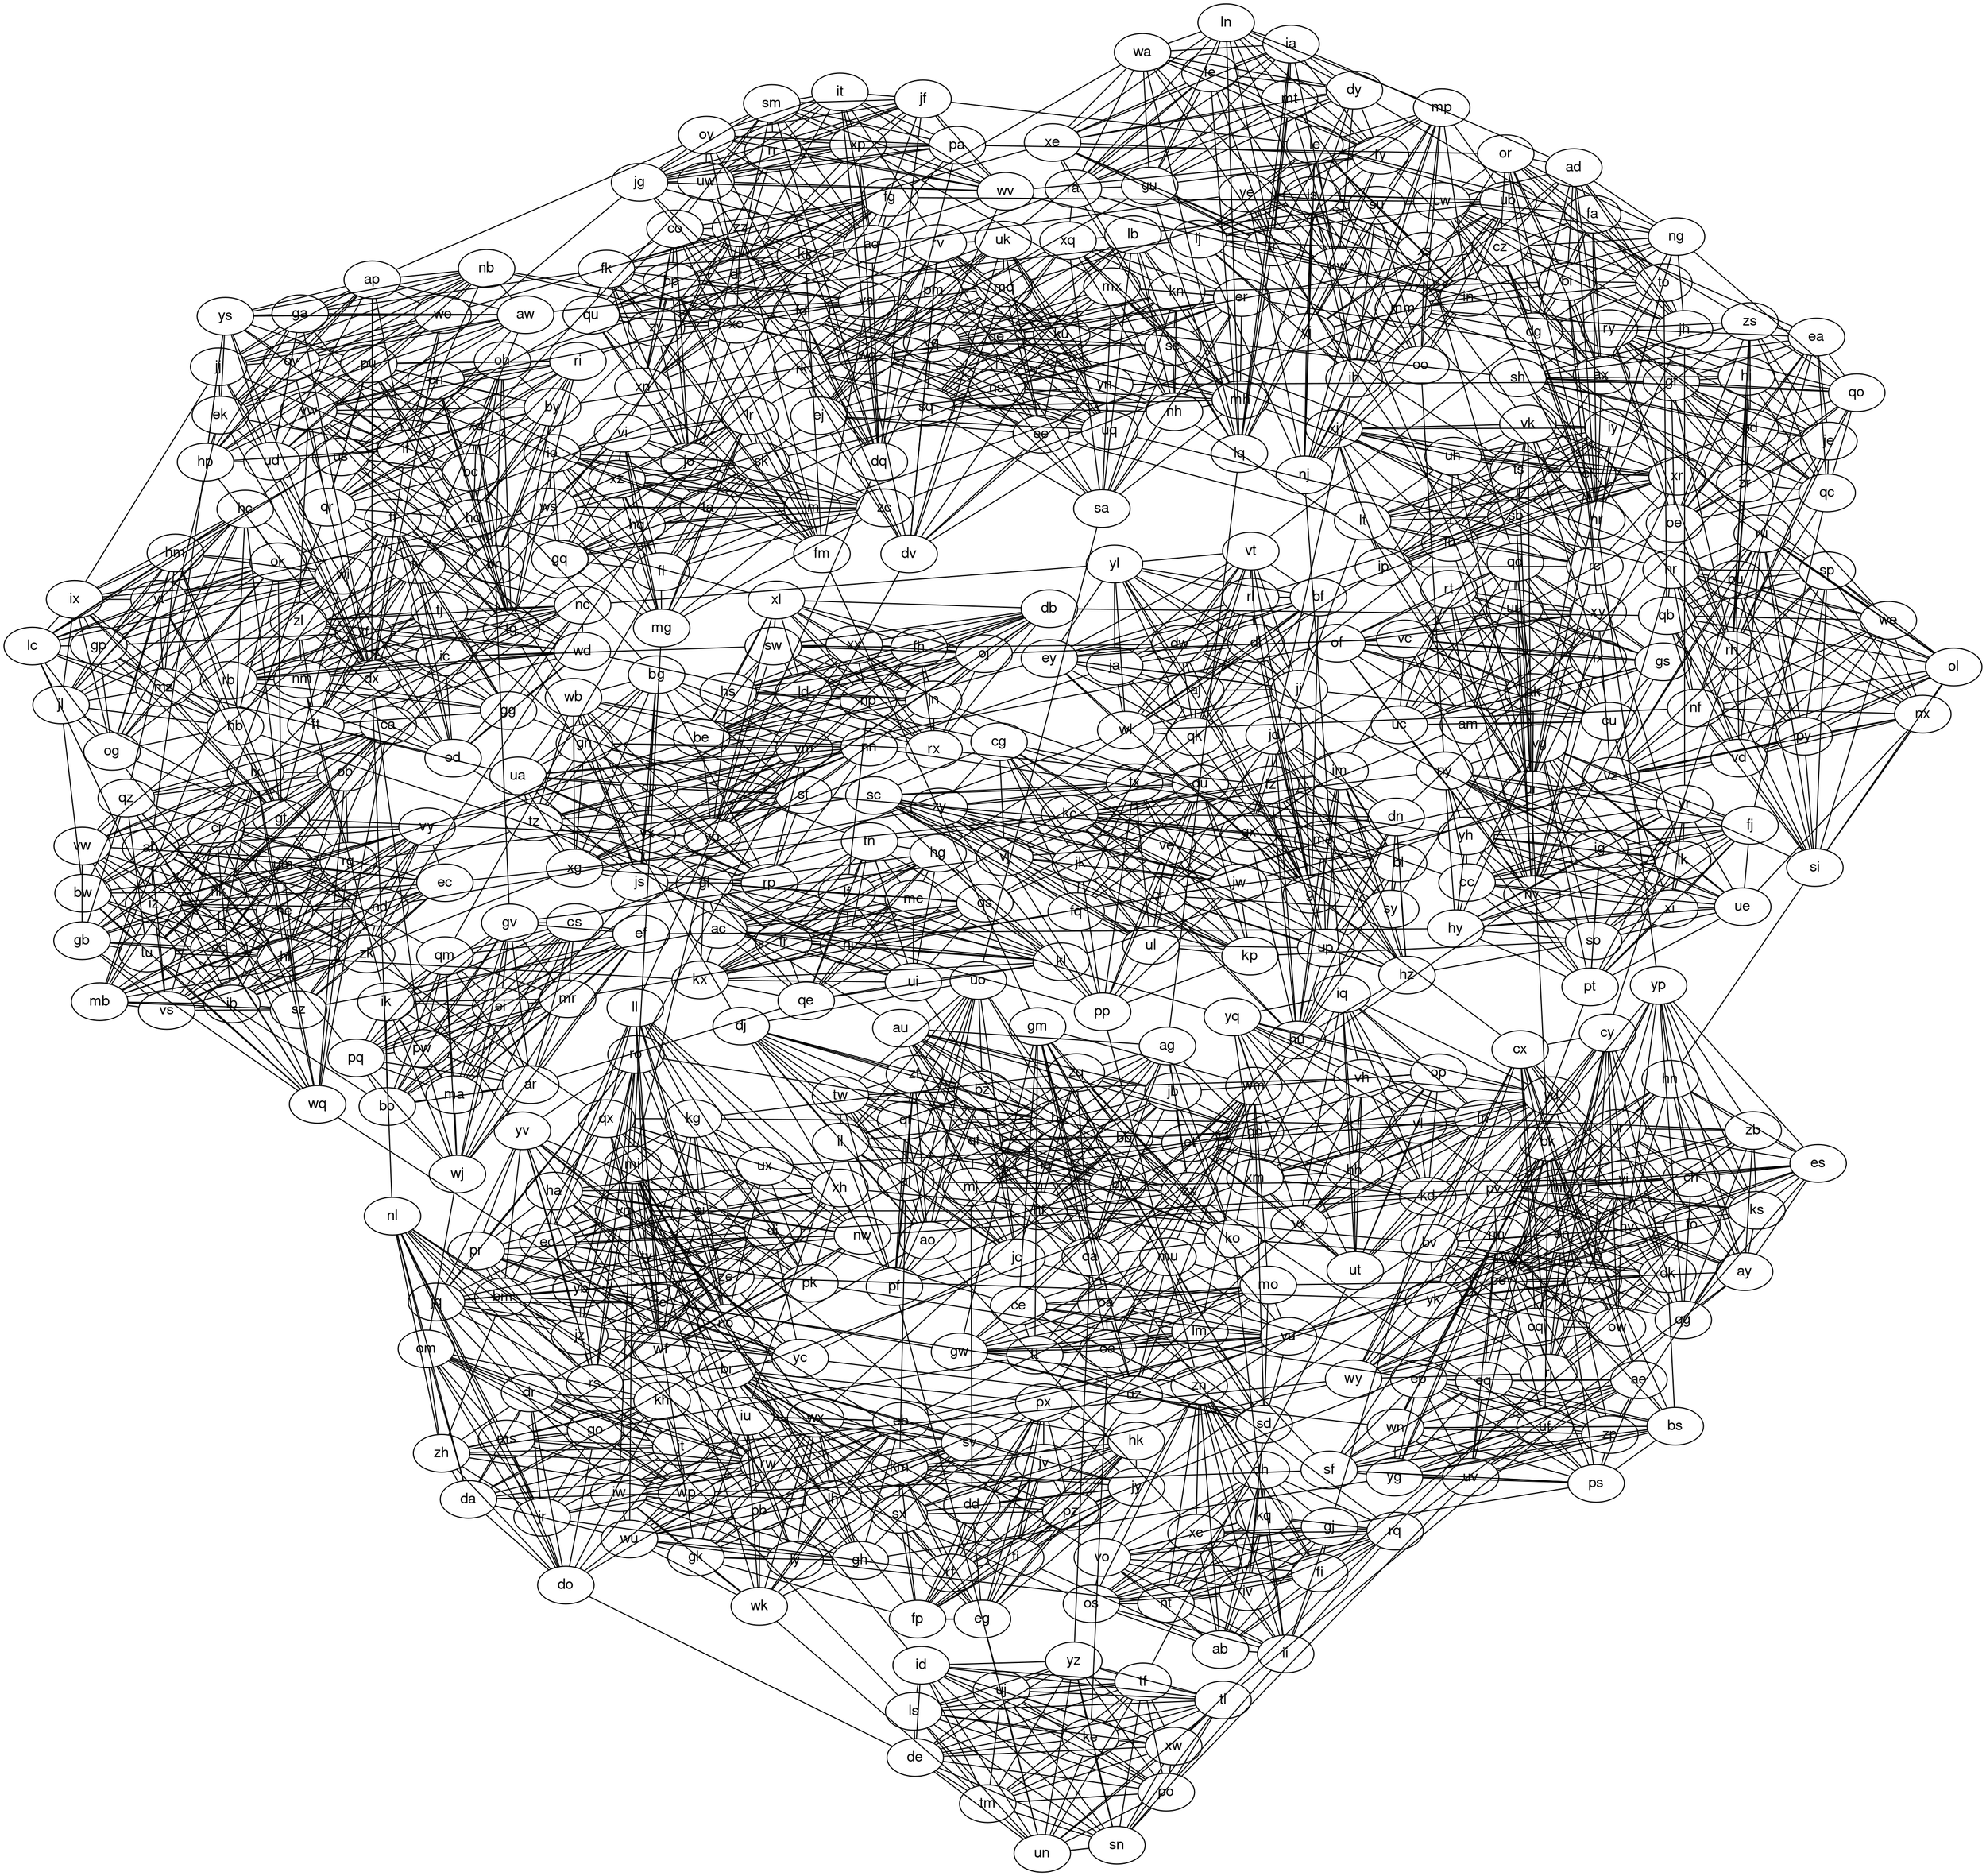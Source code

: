 
graph G {
    fontname="Helvetica,Arial,sans-serif"
	node [fontname="Helvetica,Arial,sans-serif"; ]
	edge [fontname="Helvetica,Arial,sans-serif"; ]
	layout=fdp
    concentrate=true
    ab -- { dh xc vo rq ti nt ii fi kq gj os zn iv };
    ac -- { lf ni ui fr mc sz qs hg tn kl qe gl kx };
    ad -- { bi fa or cz cw jh dg ax nr to ia mm ng };
    ae -- { bk ep yg zp rm wn bs yd uf ps uv eq sf };
    ag -- { qf na au mj gd ko hf qa zq zx jb bb lq };
    ah -- { vy sz ib iz nd ec hp cj um vs ne mb zk };
    aj -- { yl rl bf vt qk ey ja dl gi dw ji jk wl };
    ak -- { sy uu qd vc xy rt of cu nv am fx uc gs };
    al -- { ho zf bz km jc qt uo tw pf bj dj il ao };
    am -- { gs cu ve qd nv rt xy fx uc ak vc of uu };
    ao -- { go il pf zf xc bj ho tw qt uo bz dj al };
    ap -- { nb ov ek oy hp ys ga wo if aw ud dx jj };
    aq -- { jg jf pa xj dt uw dq rr oy oh xp sm it };
    ar -- { qm bo pq wj ma ef ei gv mr pw qe cs ik };
    au -- { na zq gd bb ag mj ko hf qf jb zx od qa };
    aw -- { hp dx ys if ga lj nb ud ap ek ov wo jj };
    ax -- { dg cw nr or mm bi im cz fa to ad jh ng };
    ay -- { zb ml pe es yp ch qg ks hv vr hn pv rq };
    ba -- { mu gm gw zf wm sd ce vu mo tt oa lm uz };
    bb -- { qf au zq jb wx hf qa na gd zx mj ag ko };
    bc -- { us tg cn bg qr xd by ri hd bn pu oh yw };
    be -- { sw oj nk xl rx ld db np jn yo xx fh hs };
    bf -- { qk wl ey pd aj ja dl ji gi dw vt rl yl };
    bg -- { gn vm tz js wb cp st yx xg bc nn ua rp };
    bi -- { ad dg fa ax kn xy or ng mm nr to cw jh };
    bj -- { jc dj il uo ao yi pf zf al qt ho tw bz };
    bk -- { ae ep yg ur sf eq rm zp uv ps uf bs wn };
    bl -- { fz dn kc jd gx im dl hz sy me hu up cr };
    bm -- { pr zh fc yb rs jq yc jz vn ro di yv ze };
    bn -- { yw qr xd by pu cn gv ri bc us tg hd oh };
    bo -- { pq ar pw qm ik tu ei ma wj gv mr ef cs };
    bp -- { fg fk jo fm va sk kk qu xn co xo zv zz };
    br -- { jy jv sx fp wq hk km pz ti rf px dd eg };
    bs -- { ps zp ae dk uv uf sf rm yg bk ep eq wn };
    bu -- { sp mh ru py ol hr nx qb we vz si nf vd };
    bv -- { cx oq wy rz yi xh on fo dk yk ow rj cy };
    bw -- { hl jl ob rg tu lx ca nk vw wq gb oc qz };
    by -- { tg bn qr pu xd us bc yw ge ri cn oh hd };
    bz -- { zf il ho al tw pf vh dj ao qt bj jc uo };
    ca -- { lx hl dt qz tu vw bw gb ob wq oc nk hq };
    cc -- { hy so yr yh jn pt ny vg lk ue fj xi ig };
    ce -- { oi sd gm mu mo vu lm gw uz ba oa tt wm };
    cg -- { jk zy kp ve sc vj fq jw wd xx ul du tx };
    ch -- { vu pv zb vr pe ks yp qg ml ay hv es hn };
    cj -- { vy sz vs ah ec ib mb um zk nd iz qr ne };
    cn -- { us tg bc oh fd bn pu by ri qr xd xz yw };
    co -- { xn qu zv fm jo kk va bp zz xo sm fg fk };
    cp -- { st bg ld wb gn js rp ua yx vm tz nn xg };
    cr -- { up dn hz hu sy mr im fz me kc bl gx jd };
    cs -- { mr qm gv wl wj pw pq ef ar ei bo ma ik };
    cu -- { am vc xi uc ak gs of rt qd uu fx ji nv };
    cw -- { or cz ax jh ad to dg mm nr ng bi fa fg };
    cx -- { rz wy rj bv fo ow dk on yk oq yi cy gi };
    cy -- { dk rh ow fo oq yk on wy rj rz bv yi cx };
    cz -- { dg cw mm ad ku ax nr jh to ng el or fa };
    da -- { wp dr jt kh do zh ms nl rw om go wu jr };
    db -- { xx xl oj be rx ld jn np qb yo sw fh hs };
    dd -- { hk jy fp ti eg rf mj km sx px pz br jv };
    de -- { po un xw ke sn ls id uj tm yz do tl tf };
    dg -- { cz fa nr ax bi or jh mm to ad cw vt ng };
    dh -- { fi ab os kq rq iv ii xc ui zn vo nt gj };
    di -- { yc fc yv pv pr jq ro rs vn ze yb bm jz };
    dj -- { ho tw bj pf jc uo bz il al ao zf qt tg };
    dk -- { on cy oq yi bs cx fo ko bv rz ow rj yk };
    dl -- { dw ja wl yl bf ey bl aj vt rl ji gi qk };
    dn -- { up cr bl sy gx hz hu fz me im jd zr kc };
    do -- { dr go jt om jr nl da wp de kh ms zh rw };
    dq -- { ll oy sm uw dt jf aq rr xp pa jg wv it };
    dr -- { do jr jt da go qf wp rw om ms nl zh kh };
    dt -- { it ca pa aq uw oy jf dq sm jg rr xp wv };
    du -- { sc ve pp fq jw jk oe kp cg tx zy vj ul };
    dv -- { rk uk ee uq mq fd ej wc rv pm ku yn ro };
    dw -- { dl fh ig ey ja vt yl gi qk rl aj bf ji };
    dx -- { aw nl hp jj ov if wo ek ys ap ud pw ga };
    dy -- { zs fy gu lq ln ra wa xe tr kw ia fe mt };
    ea -- { pd hi oe zs ub zr rh ry je qo qc sh gf };
    eb -- { wu vx lh iu gh vu ly gk iw pb wx wk sv };
    ec -- { vs ah cj mb kc ne um sz iz nd zk vy ib };
    ee -- { uq dv pm yn wc rv fd rk mq uk ej lt ku };
    ef -- { hy qm pq ar mr ik pw gv cs wj bo ma ei };
    eg -- { jv hk ti rf px jy dd sx pz km un fp br };
    ei -- { qm gv ar wj pw bo jn ik ma cs ef pq mr };
    ej -- { fd pm ob rv yn uq dv mq ee uk rk wc ku };
    ek -- { ap if qz ga ys hp dx ud wo aw nb jj ov };
    el -- { xr uh xj sb ur fu cz vk ip rc lt iy ts };
    eo -- { ll kg pb qx wf ha ux oi pk ty nw no xh };
    ep -- { ae bk eq rm zp ps yg uv uf bs sf pk wn };
    eq -- { zp bk uv ep yg jc rm wn uf ps sf ae bs };
    er -- { lb sq kn ns se nh vq xq hi mh sa mx ge };
    es -- { qg hn fo hv pe vr ay zb yp ml ch ks pv };
    et -- { yd iq ro ut ux op vx xm fn hh kd vl vh };
    ey -- { yl ji rl wl bf vt dw vy gi aj dl qk ja };
    fa -- { dg ad le nr bi to or ax ng jh mm cz cw };
    fc -- { di yc ze bm vn yv jq pr jz rs ro yb zn };
    fd -- { ej pm wc uk rk yn uq rv dv cn ee ku mq };
    fe -- { ln mt wa tr lq kw gu fy uk xe dy ia ra };
    ff -- { tj fv nm wd xf ft gg ic nc od rb uw zl };
    fg -- { bp qu zv kk va zz xn wa fk xo co jo cw };
    fh -- { oj dw sw xx xl np rx ld yo jn be hs db };
    fi -- { dh xc iv ow zn gj ab ii rq kq nt os vo };
    fj -- { so hy vg ig yh yr lk qc pt ue cc xi ny };
    fk -- { va bp kk ga qu zz xn xo zv fm fg jo co };
    fl -- { lr io qm gq jm ws xz zc vi ta mg sk hq };
    fm -- { xn zz kk xd xo bp co gm zv fk va jo qu };
    fn -- { vx kd hh xm zb op yd vh et ut yq iq vl };
    fo -- { rz cx wy on es cy yk dk bv ow oq yi rj };
    fp -- { ti dd rf sx jv br pz px km hk gk eg jy };
    fq -- { kp tx zy jw cg du jk pp ni sc vj ve ul };
    fr -- { tn ui kl mc kx yx hg ni lf ac gl qs qe };
    ft -- { gg od fv wd nc xf nm ff ic tj zl ik rb };
    fu -- { ts iy uh sb xr tx rc xj el ip vk ur lt };
    fv -- { zl ft nm ff ic rb tj gg nc xf zv od wd };
    fx -- { nv am vc ak uu of gs rt cu xy qd vk uc };
    fy -- { kw dy ia tr wv gu xe ru fe wa mt lq ln };
    fz -- { jd bl hu sy hz me cr kc dn rx up im gx };
    ga -- { wo ud ys fk aw ek ap jj hp nb ov if dx };
    gb -- { nk vs ob qz tu ca oc hl lx vw wq bw rg };
    gd -- { zx mj na au qg hf ag qf qa jb ko bb zq };
    ge -- { xq sq mx by lb nh sa se vq ns er mh kn };
    gf -- { hi sh pd oe qc yn rh zr we je ry qo ea };
    gg -- { ft od rb ic wd xf nc ff zl tj fv tn nm };
    gh -- { ly iw wk gk eb lh wx pb wu iu yg mi sv };
    gi -- { qk wl vt ey bf yl aj dw ja ji rl dl cx };
    gj -- { vo ii ps kq xc iv fi os ab rq dh nt kd };
    gk -- { iu gh lh wk iw pb eb ly mi fp wu wx sv };
    gl -- { hg kx lf ui fr kl hb mc ni tn qs ac qe };
    gm -- { mu oa ba ce uz gw sd mo fm vu wm lm tt };
    gn -- { rp bg yx st js vm cp tj wb tz ua xg nn };
    go -- { ao zh ms do dr jr kh da tt om nl wp jt };
    gp -- { hb hc yt og hm gt ix mz ok jl xf lc wi };
    gq -- { ta lr hq ws um zc fl jm sk io mg xz vi };
    gs -- { rt qd am uc nv cu of fx je vc uu xy ak };
    gt -- { wi ok yt ix hm yo og mz gp hc hb jl yv };
    gu -- { kw xe dy lr fy ra tr ln lq ia fe mt wa };
    gv -- { ma cs ei ar wj bn vj bo pq ef ik mr pw };
    gw -- { mu lm sd yb vu gm ba ce mo wm oa tt uz };
    gx -- { lt kc sy im bl jd dn hz me up hu cr fz };
    ha -- { qx oi xh ll eo ty pr kg ux nw pk wf no };
    hb -- { gp ok hm mz jl og gl wi gt ix yt lc hc };
    hc -- { og jl gp jg ok lc mz yt hm gt ix wi hb };
    hd -- { ri xl us pu xd bc oh qr yw tg bn vw by };
    hf -- { zx qf gd mj qa jb zq au ag bb ko na vn };
    hg -- { ni gl lf qs ip qe fr ui mc ac kl kx tn };
    hh -- { yq xm iq vh fn yd vl et ut op vx jv kd };
    hi -- { ea pd gf rh zs qc oe er sh je ry zr qo };
    hk -- { ti hn dd rf eg br px sx jv jy fp pz km };
    hl -- { rg ob bw lx ca tu wq vw qz kx nk gb oc };
    hm -- { qu ix jl og yt hb gt gp hc mz wi ok lc };
    hn -- { yp hk vr es zb ml si ay pe ch ks hv pv };
    ho -- { jc dj al uo zf il bz qt ao pf tw vr bj };
    hp -- { aw ah jj ap dx nb ys wo ov ek ga if ud };
    hq -- { jm xz gq vi zc io ta mg lr sk ws fl ca };
    hr -- { nx ru nf py vz sp bu vd qb we si uq ol };
    hs -- { ld jn ne xl np sw fh be yo oj rx db xx };
    hu -- { hz jd fz kc cr dn im me up px bl gx sy };
    hv -- { pe zb pv es vr ch ay qg ks sv ml yp hn };
    hy -- { cc fj ef yr ue ny pt ig vg so lk xi yh };
    hz -- { hu jd fz cr me kc dn gx bl so im up sy };
    ia -- { ra ln fy xe wa gu mt kw ad lq dy tr fe };
    ib -- { nd ah zk sz cj iz um vy mb ne vs xg ec };
    ic -- { nc wd zl gg fv nm tj ft xf ff od sw rb };
    id -- { ls sn tf tm uj wf ke tl de yz po un xw };
    if -- { nb aw wo ek ys ov dx ap hp wb ud jj ga };
    ig -- { ny yh fj vg dw ue pt xi yr lk hy so cc };
    ih -- { in ub le ye mp xs jd su lj nj is yj oo };
    ii -- { kq gj dh ab sn rq fi nt iv vo os xc zn };
    ik -- { bo wj pw ef qm pq ma ei gv mr ft ar cs };
    il -- { uo ao bz ho bj tw pf dj qt al jc zf iu };
    im -- { me up gx kc bl ax sy hu cr jd hz fz dn };
    in -- { sp ih mp su nj lj ub is ye yj xs oo le };
    io -- { xz fl ov mg hq ws ta jm gq zc sk lr vi };
    ip -- { xj vk xr uh hg iy ur ts fu sb lt el rc };
    iq -- { nj yq hh xm vh op et vl kd ut yd fn vx };
    is -- { ub ye oo le su in mq ih yj lj mp xs nj };
    it -- { dt sm pa jf oy wv jg xp uw rr aq dq rv };
    iu -- { gk wu eb lh pb ly mi iw wx wk gh sv il };
    iv -- { fi kq xc zn dh gj vo rq nt ii os sd ab };
    iw -- { ly gh lh wk iu gk eb wx pb wu jq mi sv };
    ix -- { hm og wi yt gt mz jj ok gp hc hb lc jl };
    iy -- { fu vk rc ip sb xj lt uh ts ur xr zs el };
    iz -- { ah um vs lc ne sz nd ib mb vy ec cj zk };
    ja -- { yl dl ji rl bf qk nn vt dw ey aj wl gi };
    jb -- { zx mj na ko hf zq bb qf au ag gd qa op };
    jc -- { qt ho bj tw eq al dj pf il yc zf uo bz };
    jd -- { fz hu hz up bl sy gx kc ih im dn qs cr };
    je -- { oe pd zr hi gs zs rh gf ry ea sh qo qc };
    jf -- { aq rr it oy dt dq le jg xp uw wv pa sm };
    jg -- { aq hc sm dt jf wv pa dq it uw oy xp rr };
    jh -- { cw or dg ad cz ng fa mm ax nr bi yr to };
    ji -- { ey ja rl qk yl wl vt bf gi aj dw dl cu };
    jj -- { nb hp wo ud dx ix ga ov if ys ap aw ek };
    jk -- { sc ve cg kp zy vj tx fq du pp jw ul aj };
    jl -- { bw hm mz hc ok yt hb lc gp gt og ix wi };
    jm -- { ta xz hq mg sk zc lr ws gq vi yj fl io };
    jn -- { oj hs ld xl be ei fh db np cc xx rx sw };
    jo -- { bp zv va xo xn co kk zk qu fm fk fg zz };
    jq -- { vn yb pr fc rs di yv bm ro yc ze iw jz };
    jr -- { jt dr ms om wp go do kh zh rf da nl rw };
    js -- { ua vm pp gn bg ma yx xg wb tz cp rp st };
    jt -- { jr dr da do zh rw wy nl ms wp om kh go };
    jv -- { eg br pz fp sx hk rf jy px hh dd ti km };
    jw -- { kp pp ve ul fq cg du sc tx vj zy jk vd };
    jy -- { br dd rf pz sx eg px hk km jv ti rm fp };
    jz -- { yv vn ro ze fc rs bm pr yb jq km di yc };
    kc -- { up hu gx bl im hz ec jd me sy fz cr dn };
    kd -- { xm ut vl fn op yq vx iq et vh gj yd hh };
    ke -- { oa de un id tf sn ls tm yz tl xw po uj };
    kg -- { zq eo qx wf qt pk ty ll oi ha no xh ux };
    kh -- { nl om da rw go xm jr do zh ms jt dr wp };
    kk -- { va xn zv fk fm fg qu jo co xo bp zz ye };
    kl -- { vz kx fr qe tn ni gl hg qs ac ui lf mc };
    km -- { sx al rf br eg fp dd jy pz px hk jz jv };
    kn -- { lb nh se mx er bi sa xq ns ge sq vq mh };
    ko -- { qf qa jb ag zq au dk hf kq na zx gd bb };
    kp -- { pp jw ve jk fq cg so ul tx vj du sc zy };
    kq -- { dh ii nt iv os gj xc vo ab fi ko zn rq };
    ks -- { ml qg ch zb ay zp hv pe pv es yp vr hn };
    ku -- { uq rv rk mq cz uk fd yn wc dv ee pm ej };
    kw -- { ra wa gu fy tr fe ia lq dy mt vg ln xe };
    kx -- { qs gl tn kl fr ni lf hl qe hg ac mc ui };
    lb -- { kn vq er mx sa xq nh se mh ge sq ns su };
    lc -- { mz yt iz hc jl og ok ix gp us hm hb wi };
    ld -- { oj rx hs xx jn be cp sw xl db fh yo np };
    le -- { oo is fa ih jf ub lj ye nj mp xs su in };
    lf -- { qs ni hg ac gl fr tn mc np qe kx ui kl };
    lh -- { gk mi iw eb iu gh wu wy ly pb sv wx wk };
    lj -- { aw nj oo in le su xs ih mp yj ub is ye };
    lk -- { pt ny ue rc xi yh ig vg yr fj cc hy so };
    ll -- { xh dq oi eo ux no wf ha pk ty kg nw qx };
    lm -- { sd oa gw sf tt mu ce vu uz gm ba wm mo };
    ln -- { fe lq ra ia dy gu wa tr xe mp fy kw mt };
    lq -- { ln dy wa ra tr mt gu fe kw xe ia fy ag };
    lr -- { ws fl xz gq mg zc ta gu jm vi hq sk io };
    ls -- { id tf rs yz de un sn po ke xw uj tm tl };
    lt -- { gx xr ur xj ts iy ip ee el rc uh fu sb };
    lx -- { ca hl nk bw wq oc vw ob qz rg gb xn tu };
    ly -- { iw gh wx wu iu eb nt pb gk lh sv mi wk };
    ma -- { pq pw gv js ar qm wj ik bo mr ei ef cs };
    mb -- { nd zk ec rb vy ah ib cj ne iz um sz vs };
    mc -- { ni fr qs hg qk ac lf ui qe gl tn kx kl };
    me -- { py sy im hz up fz cr kc dn gx hu bl st };
    mg -- { sk jm lr io zc hq ws vi mi gq ta xz fl };
    mh -- { bu ns sq er lb xq se vq nh mx ge sa kn };
    mi -- { lh wu yo iu sv pb wx gk wk ly gh mg iw };
    mj -- { na gd jb ag au hf zq zx dd qa tw bb qf };
    ml -- { pv yp ks qg vr zb ay ch nw hn es pe hv };
    mm -- { ng ax cz nr dg or bi cw jh zc ad fa to };
    mo -- { uz oa mu sd wm ce gm gw ba rz tt lm vu };
    mp -- { ub in ih nj su lj le xs yj ln is oo ye };
    mq -- { uk dv ku wc yn ee rv fd ej uq is rk pm };
    mr -- { cs ef ar cr wj pw ma bo gv ik pq qm ei };
    ms -- { go jr nw zh rw da dr om jt wp do kh nl };
    mt -- { xe ra fe lq wa ia tr vk fy kw gu dy ln };
    mu -- { gm gw ba mo oa wm uz lm ce vu sd na tt };
    mx -- { sa vq kn lb ge sq nh xp ns xq er mh se };
    mz -- { wi jl yt lc hb ix ua hc ok gt og gp hm };
    na -- { mj au qf ag gd jb zx qa ko hf bb mu zq };
    nb -- { if ap jj aw hp wc vq wo ga ek ys ud ov };
    nc -- { ic od zl nm ft rb tj gg ff wd xf fv yl };
    nd -- { ib vs mb ah vy ne iz sz um ec cj zy zk };
    ne -- { sz um hs vs zk iz nd ah ec mb ib vy cj };
    nf -- { vz ru nx hr vd sp wl py ol si bu qb we };
    ng -- { mm to nr qo or bi cz jh fa cw dg ad ax };
    nh -- { sa kn se xq lb er vq rt ns sq mx ge mh };
    ni -- { tn hg mc lf ac ui kx qe fr kl fq gl qs };
    nj -- { iq ye in lj yj mp oo su ih xs ub le is };
    nk -- { be gb ob qz lx tu vw hl bw oc wq rg ca };
    nl -- { rw dx kh zh do jt da dr wp go ms jr om };
    nm -- { rb fv ff nc od ic ft rg xf zl tj gg wd };
    nn -- { xg tz st yx rp bg ja ua vm yh cp wb gn };
    no -- { oi ll qx vo pk kg ty wf ux eo xh ha nw };
    np -- { xl oj rx be fh sw lf hs yo xx jn db ld };
    nr -- { dg yp ax ng fa to mm cz ad bi or cw jh };
    ns -- { se sq er mh ta vq nh kn sa mx ge lb xo };
    nt -- { kq vo zn ab ly iv ii xc fi dh rq gj os };
    nv -- { am qd gs fx rt ak uc vc uu of xy cu wm };
    nw -- { pk ms ml xh oi wf ty eo ll ux ha qx no };
    nx -- { py vd hr nf qb si sp vz ol bu ue ru we };
    ny -- { ig oo lk yr vg hy pt xi ue yh tn cc fj };
    oa -- { mo ke lm mu gm wm vu sd ce gw ba uz tt };
    ob -- { hl nk oc wq bw gb qz ej rg lx ca tu vw };
    oc -- { ob vw qz lx rg gb wq nk ca hl bw tu tz };
    od -- { ft gg rb nc nm xf ud ff ic au wd zl fv };
    oe -- { zr ea sh je zs gf hi qc rh ry du pd qo };
    of -- { qd xy rt ak cu vm gs fx uc vc nv am uu };
    og -- { hm ix yt ok hc wi gp gt hb lc mz pq jl };
    oh -- { us pu cn yw tg hd xd aq by bc ri qr bn };
    oi -- { ll xh ce no ux ha pk eo ty nw kg qx wf };
    oj -- { fh be ld jn np yo db vc xx sw hs xl rx };
    ok -- { og gt hb jl rk hc mz ix gp lc wi yt hm };
    ol -- { si qb xr py sp bu ru we nx nf vd vz hr };
    om -- { kh jr do wj rw wp dr zh da ms go jt nl };
    on -- { wy rj dk ow rz fo bv oq cx cy yk yi vl };
    oo -- { le ny is ye lj nj su yj ub in xs mp ih };
    op -- { kd vl yd iq yq vx ut et fn xm hh vh jb };
    oq -- { dk wy bv yi cy on rj rz fo cx yk ow pz };
    or -- { to cw ad ax jh dg pa fa ng bi mm nr cz };
    os -- { dh kq rw vo gj ab fi xc iv rq ii zn nt };
    ov -- { io ap ys wo if ud dx hp jj aw ga ek nb };
    ow -- { on cx yk fi cy rz yi fo rj bv wy dk oq };
    oy -- { dq ap jf dt xp it pa aq uw rr wv sm jg };
    pa -- { uw sm dt aq it or dq xp oy jg jf wv rr };
    pb -- { wu eo sv wx iu wk gk gh ly mi eb lh iw };
    pd -- { ea hi zr ry zs bf gf je rh sh oe qo qc };
    pe -- { vr hv ch es ay pv zb ml qg yp ks rw hn };
    pf -- { ao uj zf il bj ho tw dj bz al jc qt uo };
    pk -- { nw ux kg ll oi eo no wf xh qx ha ep ty };
    pm -- { yn rk fd ee uq rv ej zz dv wc mq ku uk };
    po -- { de tl uv uj xw tf ls sn yz un id tm ke };
    pp -- { kp zn zy tx js sc jw du vj fq jk ve ul };
    pq -- { bo ma ar pw ef wj cs ik gv og mr ei qm };
    pr -- { bm yc vn jq ro ze di ha fc rs yb jz yv };
    ps -- { bs uf rm wn gj ep bk zp ae eq sf uv yg };
    pt -- { lk ig rm hy xi ue yr ny cc fj so vg yh };
    pu -- { qr oh ri hd by bn cn yw bc xd ys us tg };
    pv -- { ml ch hv pe vr di zb qg ks es ay yp hn };
    pw -- { ma bo pq wj ei ik ef cs mr ar qm gv dx };
    px -- { sx eg ti pz jy hk fp br hu dd jv rf km };
    py -- { nx we qb ol me hr si bu nf ru vz sp vd };
    pz -- { rf jy jv fp px eg br ti sx oq hk dd km };
    qa -- { ko qf hf yz ag na bb gd mj zx au jb zq };
    qb -- { py we ol nx vd bu sp ru si hr db nf to };
    qc -- { qo hi oe gf zs sh rh fj zr ry ea je pd };
    qd -- { gs vc of am nv rt ak xs uu cu uc xy fx };
    qe -- { kl hg ui ni lf mc fr ar kx ac qs tn gl };
    qf -- { hf ko na ag bb qa dr zq jb au gd zx mj };
    qg -- { yp ml es ks gd tl zb ch vr ay hv pe pv };
    qk -- { bf gi vt ji aj ja mc wl ey yl dw rl dl };
    qm -- { ar ei fl ef bo cs ma ik mr um pw pq wj };
    qo -- { ry qc ng rh oe pd gf ea je hi zr sh zs };
    qr -- { bn pu tg us yw by bc xd hd cn ri oh cj };
    qs -- { lf kx hg uc mc ui fr ac kl ni gl qe jd };
    qt -- { jc tw zf ho kg al ao il bz bj dj pf uo };
    qu -- { hm fg va xo co kk zv zz xn fk bp jo fm };
    qx -- { kg wf eo ha ty ux no zk oi nw pk xh ll };
    qz -- { ca ek nk gb ob oc tu hl lx wq vw rg bw };
    ra -- { ia kw ln mt xq ri xe dy wa lq gu tr fe };
    rb -- { xf nm gg od nc fv mb tj ff zl wd ft ic };
    rc -- { iy ts lk fu sb xr xj el lt ip vk ur uh };
    rf -- { jy pz hk ti fp eg dd km br jr jv px sx };
    rg -- { hl bw vw sc ob wq nm oc lx qz tu nk gb };
    rh -- { cy hi ry zr pd zs oe ea gf qc je qo sh };
    ri -- { hd pu ra xd yw bc bn by cn us qr oh tg };
    rj -- { on cx yi yk xw oq cy rz wy ow bv fo dk };
    rk -- { dv wc pm uk rv fd ku ok ee xq mq uq ej };
    rl -- { vt ey aj ji ja sb dw gi wl yl dl qk bf };
    rm -- { ae ps yg uf ep eq pt bk bs zp wn jy uv };
    ro -- { ze yb vn et yv jz pr di jq bm fc dv rs };
    rp -- { vm gn xg yq nn cp js wb tz st bg ua yx };
    rq -- { zn ab dh vo xc iv ii fi gj nt kq os ay };
    rr -- { xp sm jf wv aq dq vi it oy dt pa jg uw };
    rs -- { ls yc yb yv jq ze pr bm di fc jz ro vn };
    rt -- { gs qd am of nv ak nh xy cu fx vc uc uu };
    ru -- { vd si hr nf bu ol we fy py qb sp vz nx };
    rv -- { ku uq rk pm ee ej fd uk mq dv yn wc it };
    rw -- { nl os om dr kh ms jt da zh pe do wp jr };
    rx -- { ld sw be np xx db fh xl fz jn hs yo oj };
    ry -- { qo zs rh pd zr oe ea wv hi gf sh je qc };
    rz -- { fo wy cx bv on ow dk rj oq mo cy yi yk };
    sa -- { mx nh xq lb kn uo se er ns ge mh sq vq };
    sb -- { fu rl ts el iy rc uh ip xr vk xj ur lt };
    sc -- { jk tx du pp cg zy rg ul ve jw kp fq vj };
    sd -- { lm tt mo vu ce wm gw gm oa uz ba mu iv };
    se -- { ns kn nh xq sq er vq sa lb mh ge uh mx };
    sf -- { lm bk wn wp uv bs uf zp yg ps eq ep ae };
    sh -- { oe gf zs hi pd qc zr ry je rh ea qo va };
    si -- { ol ru vd py nx sp we nf qb bu hn vz hr };
    sk -- { mg yn xz jm ta ws bp zc hq gq lr io fl };
    sm -- { pa wv it dq rr jg dt xp oy jf aq co uw };
    sn -- { id tl tf de un ls po tm ke xw yz ii uj };
    so -- { fj cc kp ue ig hz vg yr hy pt yh lk xi };
    sp -- { in bu vd ol vz hr nf we si nx qb py ru };
    sq -- { ns se ge er vq mh mx nh xq wi lb kn sa };
    st -- { yx cp gn vm bg nn wb xg ua js tz rp me };
    su -- { in xs lj ub yj ih is nj oo mp ye lb le };
    sv -- { pb wu mi wk wx ly hv iu iw lh eb gk gh };
    sw -- { be rx ld fh yo xl np hs oj jn db ic xx };
    sx -- { km br px fp jy jv eg hk pz dd ti ty rf };
    sy -- { ak me fz gx dn jd im cr kc bl up hu hz };
    sz -- { vy ne ah cj vs ib iz ac nd ec um mb zk };
    ta -- { jm gq vi sk xz lr zc ns hq io fl ws mg };
    tf -- { ls id ut sn un tl po ke tm uj yz de xw };
    tg -- { qr by bc cn oh us yw hd dj ri pu bn xd };
    ti -- { hk fp rf ab eg dd px pz br jy sx uz jv };
    tj -- { ff xf ic gn zl nc rb ft fv wd gg nm vi };
    tl -- { po sn xw id tf qg tm yz ke de ls un uj };
    tm -- { id wk un sn tf de tl ke xw ls uj po yz };
    tn -- { ni kx fr kl lf ny ac ui mc gl gg qe hg };
    to -- { or ng nr fa cw cz dg ax ad bi mm qb jh };
    tr -- { uu fy fe wa lq gu kw ln mt dy xe ra ia };
    ts -- { fu xj rc sb ip lt xr iy uh vk yj ur el };
    tt -- { uz sd lm vu go ce ba mo mu wm gw gm oa };
    tu -- { vw bo bw hl ca wq gb nk qz ob lx rg oc };
    tw -- { qt zf dj uo jc il bz al pf ao ho mj bj };
    tx -- { pp ve vj sc fq fu jk ul kp jw cg zy du };
    ty -- { wf qx kg ll ha oi ux nw eo no xh sx pk };
    tz -- { bg ua nn yx wb js gn xg rp cp st vm oc };
    ua -- { js xg tz st mz nn cp yx wb vm gn bg rp };
    ub -- { mp is yj ea ih ye le xs su nj lj in oo };
    uc -- { vc gs qs cu am ak nv of qd xy uu rt fx };
    ud -- { wo ga jj od ys ov aw ek if hp ap nb dx };
    ue -- { yr xi vg lk ig so hy pt nx yh ny cc fj };
    uf -- { ps wn yg zx rm bs zp ae eq sf bk ep uv };
    uh -- { el fu ip xr xj vk ur sb iy ts se lt rc };
    ui -- { fr ac ni qe hg gl qs mc dh tn kl kx lf };
    uj -- { yz id po pf de xw tf sn ls tm un ke tl };
    uk -- { wc dv rk mq fd uq rv ku yn ee ej fe pm };
    ul -- { ve kp jw sc tx zy up cg jk vj fq pp du };
    um -- { ne iz ah gq ec ib nd cj sz mb qm vs vy };
    un -- { de ke sn tf ls tm yz xw eg po uj id tl };
    uo -- { il ho tw bj zf sa al dj ao pf jc qt bz };
    up -- { dn cr kc im jd me ul hu sy fz hz gx bl };
    uq -- { ku rv ee dv pm uk fd wc ej mq hr yn rk };
    ur -- { xj bk xr lt vk ip el uh iy fu rc sb ts };
    us -- { oh xd bc yw cn qr hd by lc bn tg ri pu };
    ut -- { kd vh tf yq et op vl xm fn hh iq vx yd };
    uu -- { tr ak xy qd cu fx nv vc uc gs of am rt };
    uv -- { po sf eq bs bk zp ae yg ep wn ps uf rm };
    uw -- { pa dq dt aq xp wv it jf oy jg sm ff rr };
    ux -- { ll xh oi wf pk et qx eo ha ty nw no kg };
    uz -- { mo tt mu gm vu lm sd ce wm oa ba gw ti };
    va -- { kk fk xo xn qu jo zv bp fg zz co fm sh };
    vc -- { cu qd uc ak xy fx oj am of nv rt uu gs };
    vd -- { ru nx sp si nf qb hr vz ol py we bu jw };
    ve -- { kp jk ul tx am jw cg zy du sc pp fq vj };
    vg -- { fj ig ue yr ny lk yh xi hy so cc kw pt };
    vh -- { ut hh iq yd vx xm fn bz op vl kd et yq };
    vi -- { ta hq rr lr xz jm ws mg fl tj zc gq io };
    vj -- { tx zy jk cg pp kp gv jw sc fq ul ve du };
    vk -- { iy ip xj ur xr uh fu sb mt el ts rc fx };
    vl -- { kd vx op iq xm hh ut yd yq et vh on fn };
    vm -- { rp yx js bg gn st nn cp of wb ua xg tz };
    vn -- { ro jq jz pr ze fc yv di yc bm yb hf rs };
    vo -- { ab gj nt rq zn iv kq os no dh fi ii xc };
    vq -- { lb mx sq nh se xq ns er mh ge nb kn sa };
    vr -- { pe zb hn ml ch es hv pv qg yp ay ks ho };
    vs -- { ec nd gb sz ne iz cj zk ah vy ib um mb };
    vt -- { rl qk ey aj gi yl ji ja dw wl dl dg bf };
    vu -- { ch sd tt mu eb gw ce lm uz oa gm ba mo };
    vw -- { tu oc rg ca nk lx hl ob wq bw qz gb hd };
    vx -- { yq fn eb vl op vh et kd xm ut hh yd iq };
    vy -- { sz cj ah nd ey mb ib iz vs ne zk ec um };
    vz -- { kl nf hr sp xy nx py bu we vd si ru ol };
    wa -- { kw fe lq ia tr ra mt ln dy fg fy xe gu };
    wb -- { bg xg cp tz yx st js gn rp ua vm if nn };
    wc -- { yn uk rk fd ee uq mq nb dv pm ku rv ej };
    wd -- { zl ic ft gg ff xf cg tj nc od rb nm fv };
    we -- { py qb sp ol ru si bu gf vz hr vd nx nf };
    wf -- { ty qx kg id eo ux ll nw pk no xh oi ha };
    wi -- { yt mz ix gt og hb hc ok gp sq hm lc jl };
    wj -- { ik pw om ar ei pq gv ma cs mr bo ef qm };
    wk -- { gh gk tm iw pb sv iu mi eb ly wx lh wu };
    wl -- { bf gi dl ey cs yl qk nf ji vt ja rl aj };
    wm -- { mu sd oa mo ba gm ce gw uz yq lm tt nv };
    wn -- { uf ae sf zp ps eq uv yg bk rm yc bs ep };
    wo -- { ga ud xe if ov jj ys ap hp dx ek nb aw };
    wp -- { da zh sf jr dr om do nl ms jt rw go kh };
    wq -- { ob tu br hl lx rg qz oc vw bw nk ca gb };
    ws -- { lr yt jm xz gq io sk vi mg fl zc ta hq };
    wu -- { eb pb mi ly iu wx lh sv gh da iw gk wk };
    wv -- { sm fy rr jg it uw dq ry jf oy pa xp dt };
    wx -- { ly wu pb iu gh bb sv iw mi eb gk wk lh };
    wy -- { on rz cx oq fo bv lh jt cy rj ow yi yk };
    xc -- { ab fi iv dh gj kq rq ao nt zn os ii vo };
    xd -- { us bn fm ri bc by hd qr oh pu cn yw tg };
    xe -- { mt wo gu ia ra fy ln dy lq tr wa fe kw };
    xf -- { rb tj od ft ff wd gg ic nm zl gp nc fv };
    xg -- { rp nn ua js wb bg st tz yx vm ib gn cp };
    xh -- { ll oi ux bv ha nw kg wf no pk ty eo qx };
    xi -- { yr ue lk cu ig pt yh vg ny fj cc hy so };
    xj -- { ur ts ip vk aq lt el iy fu uh xr rc sb };
    xl -- { be np jn db hd sw ld fh xx hs rx yo oj };
    xm -- { kd hh iq fn yd vl yq kh vh op vx et ut };
    xn -- { zz kk fm co va zv qu jo fg fk xo bp lx };
    xo -- { va qu fm jo kk fk xn bp co zz fg zv ns };
    xp -- { rr oy dq pa jf uw sm it mx aq jg dt wv };
    xq -- { ge ra se sa nh lb vq er kn mh rk sq mx };
    xr -- { el ol ip ur lt fu uh vk rc sb xj ts iy };
    xs -- { ye yj ih su ub qd lj nj mp in le oo is };
    xw -- { tl de po sn rj ls un uj tm yz ke id tf };
    xx -- { ld db fh rx yo oj xl be cg np jn sw hs };
    xy -- { of uu am vc ak vz rt bi uc fx nv gs qd };
    xz -- { io jm sk hq lr ta ws vi zc fl gq mg cn };
    yb -- { yv ro ze jq rs gw bm pr di yc fc vn jz };
    yc -- { di pr ze fc rs bm vn jq yb jc wn yv jz };
    yd -- { op et vh xm hh ae yq fn vl ut iq kd vx };
    ye -- { xs is nj yj ub oo ih le su in lj mp kk };
    yg -- { ae uf bk rm eq ep bs uv sf zp wn gh ps };
    yh -- { ig lk fj yr xi vg cc ue nn ny so hy pt };
    yi -- { rj dk bv yk oq ow bj on fo cx cy wy rz };
    yj -- { xs ub ye nj su lj jm is ts mp ih oo in };
    yk -- { ow rj fo yi cy on cx bv oq dk rz wy ze };
    yl -- { ja ey aj ji dl wl vt gi dw qk rl bf nc };
    yn -- { pm wc sk ee fd mq gf ej uk ku dv rv uq };
    yo -- { mi oj sw xx gt be np fh db hs xl ld rx };
    yp -- { qg hn ml nr ch ay es vr zb pe ks pv hv };
    yq -- { hh vx iq ut kd rp op xm yd vl wm fn vh };
    yr -- { xi ue hy vg ny cc ig yh fj pt lk so jh };
    ys -- { aw ga ov ap wo if ud hp ek pu dx jj nb };
    yt -- { wi og mz hm gt ix gp lc ws jl hc ok hb };
    yv -- { yb jz di ro fc rs vn ze jq gt pr bm yc };
    yw -- { bn us zl qr ri oh by pu tg hd cn bc xd };
    yx -- { st vm gn tz js bg fr wb nn ua xg cp rp };
    yz -- { uj ls sn qa un po de id xw tl ke tf tm };
    zb -- { vr ch ml ay hv hn es qg ks fn pe pv yp };
    zc -- { jm lr ta mg hq gq xz sk ws fl mm io vi };
    ze -- { ro yb yc fc vn pr jz rs yv di jq yk bm };
    zf -- { tw bz qt ho al uo pf ao ba bj dj jc il };
    zh -- { go nl wp ms bm jt da om jr rw kh do dr };
    zk -- { ib mb ne vs jo ah qx cj ec vy sz iz nd };
    zl -- { fv wd ic yw nc tj gg xf ft nm rb od ff };
    zn -- { pp rq iv fi nt vo dh ab xc kq ii os fc };
    zp -- { ae eq bs wn uf bk ep ps uv ks rm sf yg };
    zq -- { kg au bb mj qf jb hf ko ag zx gd qa na };
    zr -- { oe pd rh ea ry gf je zs sh qc hi qo dn };
    zs -- { dy ea ry oe pd hi sh rh qc je zr iy qo };
    zv -- { kk jo fg zz xn qu va co fm fk bp xo fv };
    zx -- { hf gd jb uf na mj ag qf au ko qa zq bb };
    zy -- { pp cg vj ve sc jk fq ul jw kp tx nd du };
    zz -- { xn fm zv qu fk pm fg va co xo kk jo bp };
}
